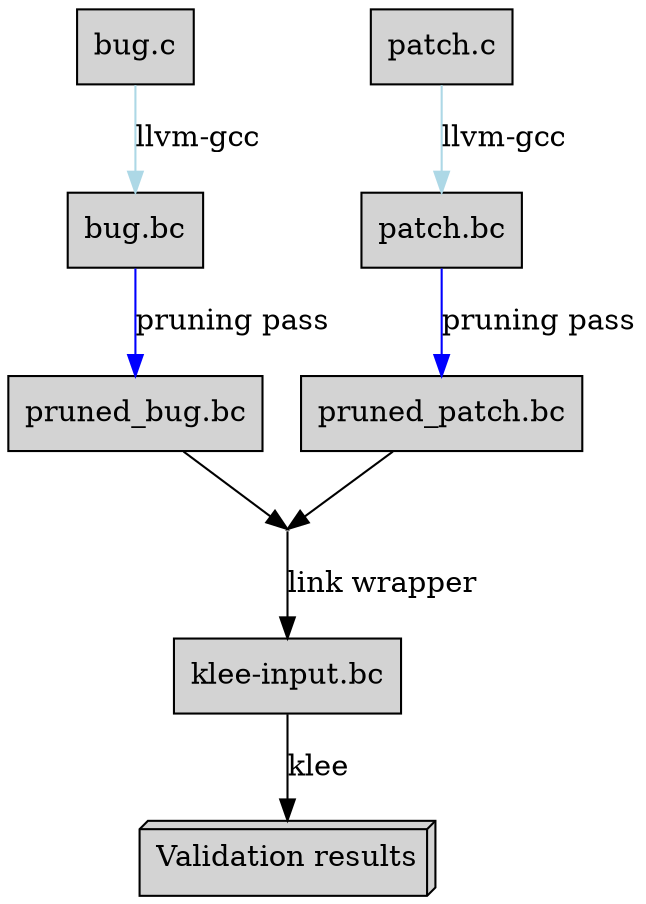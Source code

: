 digraph "Whole" {
        node [style=filled, shape=record]
        n1[label="bug.c"];
        n2[label="patch.c"];
        n3[label="bug.bc"];
        n4[label="patch.bc"];
        n5[label="pruned_bug.bc"];
        n6[label="pruned_patch.bc"];
        n0[label="", fixedsize="false", width=0, height=0, shape=none];
        n7[label="klee-input.bc"];
        n8[label="Validation results", shape=box3d];

        n1 -> n3 [ label="llvm-gcc", color=lightblue ];
        n3 -> n5 [ label="pruning pass", color=blue ]
        n2 -> n4 [ label="llvm-gcc", color=lightblue ]
        n4 -> n6 [ label="pruning pass", color=blue ]
        n5 -> n0
        n6 -> n0
        n0 -> n7 [ label="link wrapper" ]
        n7 -> n8 [ label="klee"]
}